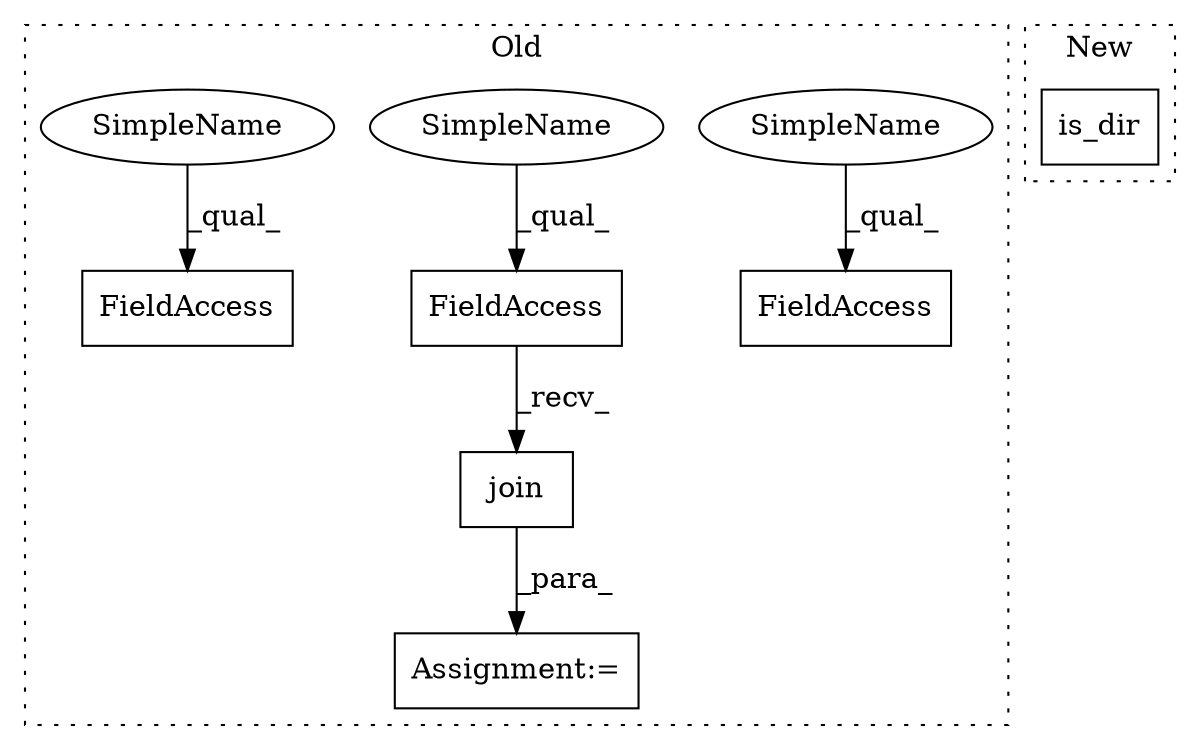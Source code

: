 digraph G {
subgraph cluster0 {
1 [label="join" a="32" s="6265,6294" l="5,1" shape="box"];
3 [label="FieldAccess" a="22" s="6257" l="7" shape="box"];
4 [label="FieldAccess" a="22" s="5994" l="7" shape="box"];
5 [label="Assignment:=" a="7" s="6256" l="1" shape="box"];
6 [label="FieldAccess" a="22" s="5933" l="7" shape="box"];
7 [label="SimpleName" a="42" s="5994" l="2" shape="ellipse"];
8 [label="SimpleName" a="42" s="6257" l="2" shape="ellipse"];
9 [label="SimpleName" a="42" s="5933" l="2" shape="ellipse"];
label = "Old";
style="dotted";
}
subgraph cluster1 {
2 [label="is_dir" a="32" s="5524" l="8" shape="box"];
label = "New";
style="dotted";
}
1 -> 5 [label="_para_"];
3 -> 1 [label="_recv_"];
7 -> 4 [label="_qual_"];
8 -> 3 [label="_qual_"];
9 -> 6 [label="_qual_"];
}